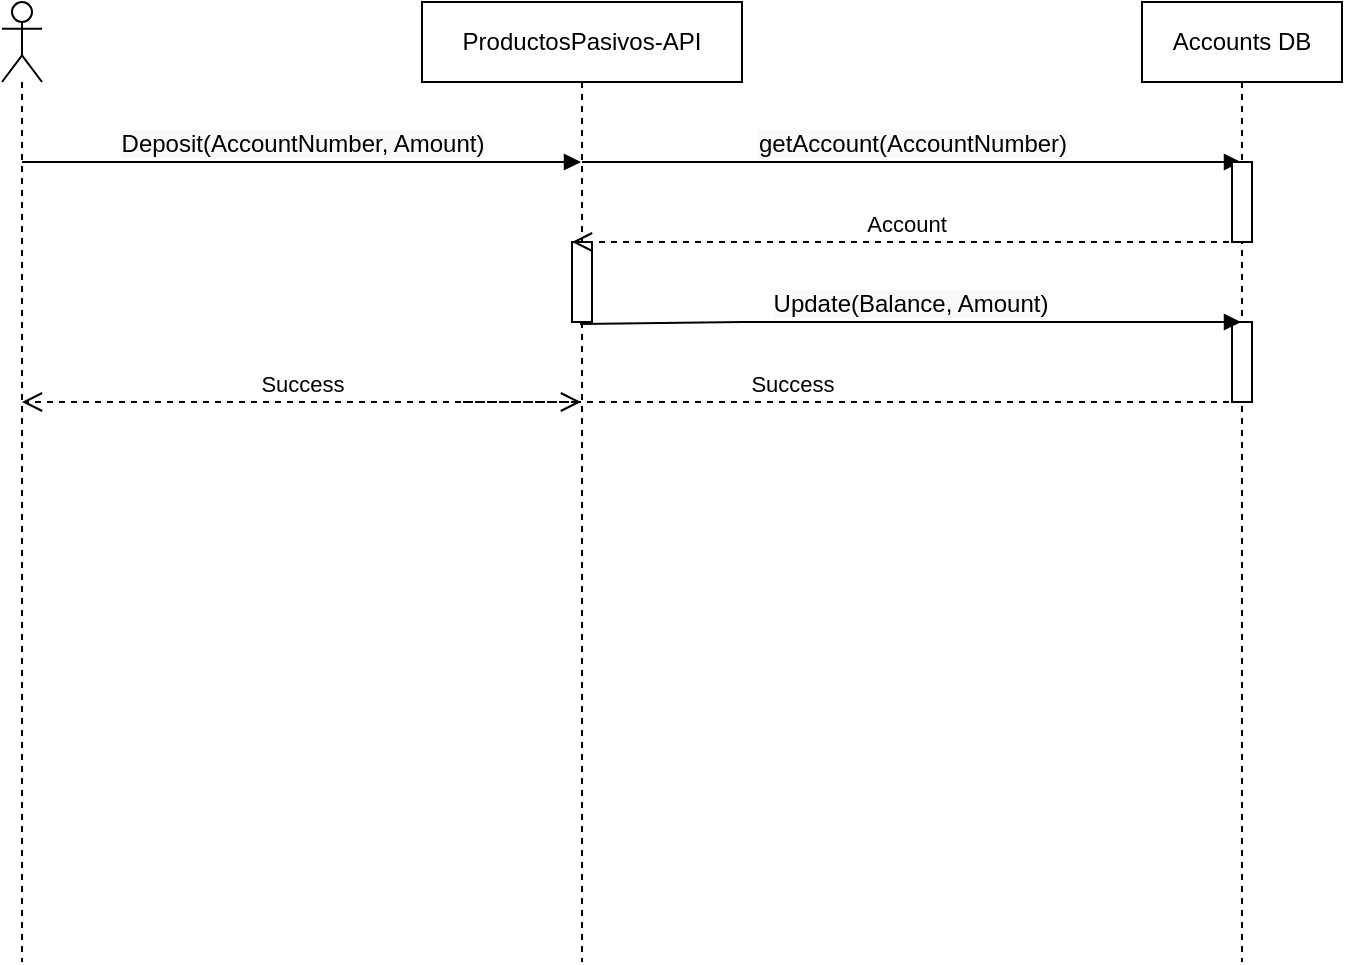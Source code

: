 <mxfile version="17.4.0" type="device" pages="6"><diagram id="jADV48lcS5AtwFZ64Nif" name="Deposit"><mxGraphModel dx="1422" dy="705" grid="1" gridSize="10" guides="1" tooltips="1" connect="1" arrows="1" fold="1" page="1" pageScale="1" pageWidth="827" pageHeight="1169" math="0" shadow="0"><root><mxCell id="0"/><mxCell id="1" parent="0"/><mxCell id="IIU8_re0UQuKT7ylKAtJ-34" value="" style="shape=umlLifeline;participant=umlActor;perimeter=lifelinePerimeter;whiteSpace=wrap;html=1;container=1;collapsible=0;recursiveResize=0;verticalAlign=top;spacingTop=36;outlineConnect=0;" parent="1" vertex="1"><mxGeometry x="70" y="80" width="20" height="480" as="geometry"/></mxCell><mxCell id="IIU8_re0UQuKT7ylKAtJ-37" value="&lt;span style=&quot;font-size: 12px ; background-color: rgb(248 , 249 , 250)&quot;&gt;Deposit(AccountNumber, Amount)&lt;/span&gt;" style="html=1;verticalAlign=bottom;endArrow=block;rounded=0;" parent="IIU8_re0UQuKT7ylKAtJ-34" target="IIU8_re0UQuKT7ylKAtJ-35" edge="1"><mxGeometry width="80" relative="1" as="geometry"><mxPoint x="10" y="80" as="sourcePoint"/><mxPoint x="90" y="80" as="targetPoint"/></mxGeometry></mxCell><mxCell id="IIU8_re0UQuKT7ylKAtJ-35" value="ProductosPasivos-API" style="shape=umlLifeline;perimeter=lifelinePerimeter;whiteSpace=wrap;html=1;container=1;collapsible=0;recursiveResize=0;outlineConnect=0;" parent="1" vertex="1"><mxGeometry x="280" y="80" width="160" height="480" as="geometry"/></mxCell><mxCell id="IIU8_re0UQuKT7ylKAtJ-53" value="" style="html=1;points=[];perimeter=orthogonalPerimeter;" parent="IIU8_re0UQuKT7ylKAtJ-35" vertex="1"><mxGeometry x="75" y="120" width="10" height="40" as="geometry"/></mxCell><mxCell id="IIU8_re0UQuKT7ylKAtJ-45" value="Account" style="html=1;verticalAlign=bottom;endArrow=open;dashed=1;endSize=8;rounded=0;" parent="IIU8_re0UQuKT7ylKAtJ-35" edge="1" source="IIU8_re0UQuKT7ylKAtJ-39"><mxGeometry relative="1" as="geometry"><mxPoint x="435" y="120" as="sourcePoint"/><mxPoint x="75" y="120" as="targetPoint"/><Array as="points"><mxPoint x="325.5" y="120"/></Array></mxGeometry></mxCell><mxCell id="IIU8_re0UQuKT7ylKAtJ-38" value="&lt;span style=&quot;font-size: 12px ; background-color: rgb(248 , 249 , 250)&quot;&gt;getAccount(AccountNumber)&lt;/span&gt;" style="html=1;verticalAlign=bottom;endArrow=block;rounded=0;" parent="1" source="IIU8_re0UQuKT7ylKAtJ-35" target="IIU8_re0UQuKT7ylKAtJ-39" edge="1"><mxGeometry width="80" relative="1" as="geometry"><mxPoint x="350" y="310" as="sourcePoint"/><mxPoint x="440" y="160" as="targetPoint"/><Array as="points"><mxPoint x="440" y="160"/></Array></mxGeometry></mxCell><mxCell id="IIU8_re0UQuKT7ylKAtJ-39" value="Accounts DB" style="shape=umlLifeline;perimeter=lifelinePerimeter;whiteSpace=wrap;html=1;container=1;collapsible=0;recursiveResize=0;outlineConnect=0;" parent="1" vertex="1"><mxGeometry x="640" y="80" width="100" height="480" as="geometry"/></mxCell><mxCell id="IIU8_re0UQuKT7ylKAtJ-49" value="" style="html=1;points=[];perimeter=orthogonalPerimeter;" parent="IIU8_re0UQuKT7ylKAtJ-39" vertex="1"><mxGeometry x="45" y="80" width="10" height="40" as="geometry"/></mxCell><mxCell id="IIU8_re0UQuKT7ylKAtJ-51" value="" style="html=1;points=[];perimeter=orthogonalPerimeter;" parent="IIU8_re0UQuKT7ylKAtJ-39" vertex="1"><mxGeometry x="45" y="160" width="10" height="40" as="geometry"/></mxCell><mxCell id="FLE7znfrv3AZgOjipRfU-1" value="Success" style="html=1;verticalAlign=bottom;endArrow=open;dashed=1;endSize=8;rounded=0;" parent="1" source="IIU8_re0UQuKT7ylKAtJ-35" edge="1" target="IIU8_re0UQuKT7ylKAtJ-34"><mxGeometry relative="1" as="geometry"><mxPoint x="640" y="319.5" as="sourcePoint"/><mxPoint x="80" y="320" as="targetPoint"/><Array as="points"><mxPoint x="120" y="280"/></Array></mxGeometry></mxCell><mxCell id="FLE7znfrv3AZgOjipRfU-2" value="Success" style="html=1;verticalAlign=bottom;endArrow=open;dashed=1;endSize=8;rounded=0;" parent="1" source="IIU8_re0UQuKT7ylKAtJ-39" target="IIU8_re0UQuKT7ylKAtJ-35" edge="1"><mxGeometry relative="1" as="geometry"><mxPoint x="469.5" y="320" as="sourcePoint"/><mxPoint x="290" y="360" as="targetPoint"/><Array as="points"><mxPoint x="330" y="280"/><mxPoint x="300" y="280"/></Array></mxGeometry></mxCell><mxCell id="IIU8_re0UQuKT7ylKAtJ-48" value="&lt;span style=&quot;font-size: 12px ; background-color: rgb(248 , 249 , 250)&quot;&gt;Update(Balance, Amount)&lt;/span&gt;" style="html=1;verticalAlign=bottom;endArrow=block;rounded=0;exitX=0.4;exitY=1.025;exitDx=0;exitDy=0;exitPerimeter=0;" parent="1" edge="1" target="IIU8_re0UQuKT7ylKAtJ-39" source="IIU8_re0UQuKT7ylKAtJ-53"><mxGeometry width="80" relative="1" as="geometry"><mxPoint x="290.0" y="240" as="sourcePoint"/><mxPoint x="469.69" y="240" as="targetPoint"/><Array as="points"><mxPoint x="440.19" y="240"/></Array></mxGeometry></mxCell></root></mxGraphModel></diagram><diagram name="Withdraw" id="G1UbAxa-VKERDLBDosMR"><mxGraphModel dx="1422" dy="705" grid="1" gridSize="10" guides="1" tooltips="1" connect="1" arrows="1" fold="1" page="1" pageScale="1" pageWidth="827" pageHeight="1169" math="0" shadow="0"><root><mxCell id="CAsDjKRmfx3a2foGD35a-0"/><mxCell id="CAsDjKRmfx3a2foGD35a-1" parent="CAsDjKRmfx3a2foGD35a-0"/><mxCell id="CAsDjKRmfx3a2foGD35a-2" value="" style="shape=umlLifeline;participant=umlActor;perimeter=lifelinePerimeter;whiteSpace=wrap;html=1;container=1;collapsible=0;recursiveResize=0;verticalAlign=top;spacingTop=36;outlineConnect=0;" vertex="1" parent="CAsDjKRmfx3a2foGD35a-1"><mxGeometry x="70" y="80" width="20" height="480" as="geometry"/></mxCell><mxCell id="CAsDjKRmfx3a2foGD35a-3" value="&lt;span style=&quot;font-size: 12px ; background-color: rgb(248 , 249 , 250)&quot;&gt;Withdraw(AccountNumber, Amount)&lt;/span&gt;" style="html=1;verticalAlign=bottom;endArrow=block;rounded=0;" edge="1" parent="CAsDjKRmfx3a2foGD35a-2" target="CAsDjKRmfx3a2foGD35a-4"><mxGeometry width="80" relative="1" as="geometry"><mxPoint x="10" y="80" as="sourcePoint"/><mxPoint x="90" y="80" as="targetPoint"/></mxGeometry></mxCell><mxCell id="CAsDjKRmfx3a2foGD35a-4" value="ProductosPasivos-API" style="shape=umlLifeline;perimeter=lifelinePerimeter;whiteSpace=wrap;html=1;container=1;collapsible=0;recursiveResize=0;outlineConnect=0;" vertex="1" parent="CAsDjKRmfx3a2foGD35a-1"><mxGeometry x="280" y="80" width="160" height="480" as="geometry"/></mxCell><mxCell id="CAsDjKRmfx3a2foGD35a-6" value="" style="html=1;points=[];perimeter=orthogonalPerimeter;" vertex="1" parent="CAsDjKRmfx3a2foGD35a-4"><mxGeometry x="75" y="120" width="10" height="40" as="geometry"/></mxCell><mxCell id="CAsDjKRmfx3a2foGD35a-11" value="Account" style="html=1;verticalAlign=bottom;endArrow=open;dashed=1;endSize=8;rounded=0;" edge="1" parent="CAsDjKRmfx3a2foGD35a-4" source="CAsDjKRmfx3a2foGD35a-8"><mxGeometry relative="1" as="geometry"><mxPoint x="440" y="120" as="sourcePoint"/><mxPoint x="80" y="120" as="targetPoint"/><Array as="points"><mxPoint x="330.5" y="120"/></Array></mxGeometry></mxCell><mxCell id="CAsDjKRmfx3a2foGD35a-7" value="&lt;span style=&quot;font-size: 12px ; background-color: rgb(248 , 249 , 250)&quot;&gt;getAccount(AccountNumber)&lt;/span&gt;" style="html=1;verticalAlign=bottom;endArrow=block;rounded=0;" edge="1" parent="CAsDjKRmfx3a2foGD35a-1" source="CAsDjKRmfx3a2foGD35a-4" target="CAsDjKRmfx3a2foGD35a-8"><mxGeometry width="80" relative="1" as="geometry"><mxPoint x="350" y="310" as="sourcePoint"/><mxPoint x="440" y="160" as="targetPoint"/><Array as="points"><mxPoint x="440" y="160"/></Array></mxGeometry></mxCell><mxCell id="CAsDjKRmfx3a2foGD35a-8" value="Accounts DB" style="shape=umlLifeline;perimeter=lifelinePerimeter;whiteSpace=wrap;html=1;container=1;collapsible=0;recursiveResize=0;outlineConnect=0;" vertex="1" parent="CAsDjKRmfx3a2foGD35a-1"><mxGeometry x="640" y="80" width="100" height="480" as="geometry"/></mxCell><mxCell id="CAsDjKRmfx3a2foGD35a-9" value="" style="html=1;points=[];perimeter=orthogonalPerimeter;" vertex="1" parent="CAsDjKRmfx3a2foGD35a-8"><mxGeometry x="45" y="80" width="10" height="40" as="geometry"/></mxCell><mxCell id="CAsDjKRmfx3a2foGD35a-10" value="" style="html=1;points=[];perimeter=orthogonalPerimeter;" vertex="1" parent="CAsDjKRmfx3a2foGD35a-8"><mxGeometry x="45" y="160" width="10" height="40" as="geometry"/></mxCell><mxCell id="CAsDjKRmfx3a2foGD35a-12" value="Success" style="html=1;verticalAlign=bottom;endArrow=open;dashed=1;endSize=8;rounded=0;" edge="1" parent="CAsDjKRmfx3a2foGD35a-1" source="CAsDjKRmfx3a2foGD35a-4" target="CAsDjKRmfx3a2foGD35a-2"><mxGeometry relative="1" as="geometry"><mxPoint x="640" y="319.5" as="sourcePoint"/><mxPoint x="80" y="320" as="targetPoint"/><Array as="points"><mxPoint x="120" y="280"/></Array></mxGeometry></mxCell><mxCell id="CAsDjKRmfx3a2foGD35a-5" value="&lt;span style=&quot;font-size: 12px ; background-color: rgb(248 , 249 , 250)&quot;&gt;Update(Balance, Amount)&lt;/span&gt;" style="html=1;verticalAlign=bottom;endArrow=block;rounded=0;exitX=-0.1;exitY=1.025;exitDx=0;exitDy=0;exitPerimeter=0;" edge="1" parent="CAsDjKRmfx3a2foGD35a-1" target="CAsDjKRmfx3a2foGD35a-8" source="CAsDjKRmfx3a2foGD35a-6"><mxGeometry width="80" relative="1" as="geometry"><mxPoint x="290.0" y="240" as="sourcePoint"/><mxPoint x="469.69" y="240" as="targetPoint"/><Array as="points"><mxPoint x="440.19" y="240"/></Array></mxGeometry></mxCell><mxCell id="FiLESwTe3Sxp5HYaal9S-0" value="Success" style="html=1;verticalAlign=bottom;endArrow=open;dashed=1;endSize=8;rounded=0;" edge="1" parent="CAsDjKRmfx3a2foGD35a-1" source="CAsDjKRmfx3a2foGD35a-8"><mxGeometry relative="1" as="geometry"><mxPoint x="560" y="280" as="sourcePoint"/><mxPoint x="360" y="280" as="targetPoint"/><Array as="points"><mxPoint x="360.5" y="280"/></Array></mxGeometry></mxCell></root></mxGraphModel></diagram><diagram name="PagoProductoCredito" id="Q-XbDgGQVT1SLdAQMmJD"><mxGraphModel dx="1422" dy="705" grid="1" gridSize="10" guides="1" tooltips="1" connect="1" arrows="1" fold="1" page="1" pageScale="1" pageWidth="827" pageHeight="1169" math="0" shadow="0"><root><mxCell id="AGVw94MIjtVQhiRVfBnB-0"/><mxCell id="AGVw94MIjtVQhiRVfBnB-1" parent="AGVw94MIjtVQhiRVfBnB-0"/><mxCell id="AGVw94MIjtVQhiRVfBnB-2" value="" style="shape=umlLifeline;participant=umlActor;perimeter=lifelinePerimeter;whiteSpace=wrap;html=1;container=1;collapsible=0;recursiveResize=0;verticalAlign=top;spacingTop=36;outlineConnect=0;" parent="AGVw94MIjtVQhiRVfBnB-1" vertex="1"><mxGeometry x="70" y="80" width="20" height="480" as="geometry"/></mxCell><mxCell id="AGVw94MIjtVQhiRVfBnB-7" value="Productos Activos-API" style="shape=umlLifeline;perimeter=lifelinePerimeter;whiteSpace=wrap;html=1;container=1;collapsible=0;recursiveResize=0;outlineConnect=0;" parent="AGVw94MIjtVQhiRVfBnB-1" vertex="1"><mxGeometry x="280" y="80" width="160" height="480" as="geometry"/></mxCell><mxCell id="AGVw94MIjtVQhiRVfBnB-9" value="" style="html=1;points=[];perimeter=orthogonalPerimeter;" parent="AGVw94MIjtVQhiRVfBnB-7" vertex="1"><mxGeometry x="75" y="120" width="10" height="40" as="geometry"/></mxCell><mxCell id="AGVw94MIjtVQhiRVfBnB-3" value="&lt;span style=&quot;font-size: 12px ; background-color: rgb(248 , 249 , 250)&quot;&gt;PayCredit(CardNumber, Amount)&lt;/span&gt;" style="html=1;verticalAlign=bottom;endArrow=block;rounded=0;" parent="AGVw94MIjtVQhiRVfBnB-7" edge="1"><mxGeometry width="80" relative="1" as="geometry"><mxPoint x="-200" y="80" as="sourcePoint"/><mxPoint x="80" y="80" as="targetPoint"/></mxGeometry></mxCell><mxCell id="AGVw94MIjtVQhiRVfBnB-15" value="Credit DB" style="shape=umlLifeline;perimeter=lifelinePerimeter;whiteSpace=wrap;html=1;container=1;collapsible=0;recursiveResize=0;outlineConnect=0;" parent="AGVw94MIjtVQhiRVfBnB-1" vertex="1"><mxGeometry x="640" y="80" width="100" height="480" as="geometry"/></mxCell><mxCell id="AGVw94MIjtVQhiRVfBnB-16" value="" style="html=1;points=[];perimeter=orthogonalPerimeter;" parent="AGVw94MIjtVQhiRVfBnB-15" vertex="1"><mxGeometry x="45" y="160" width="10" height="40" as="geometry"/></mxCell><mxCell id="AGVw94MIjtVQhiRVfBnB-10" value="&lt;span style=&quot;font-size: 12px ; background-color: rgb(248 , 249 , 250)&quot;&gt;getCard(CardNumber)&lt;/span&gt;" style="html=1;verticalAlign=bottom;endArrow=block;rounded=0;" parent="AGVw94MIjtVQhiRVfBnB-15" target="AGVw94MIjtVQhiRVfBnB-15" edge="1"><mxGeometry width="80" relative="1" as="geometry"><mxPoint x="-280" y="80" as="sourcePoint"/><mxPoint x="80" y="80" as="targetPoint"/><Array as="points"><mxPoint x="-129.5" y="80"/></Array></mxGeometry></mxCell><mxCell id="AGVw94MIjtVQhiRVfBnB-17" value="Card" style="html=1;verticalAlign=bottom;endArrow=open;dashed=1;endSize=8;rounded=0;" parent="AGVw94MIjtVQhiRVfBnB-1" edge="1"><mxGeometry relative="1" as="geometry"><mxPoint x="690" y="200" as="sourcePoint"/><mxPoint x="360" y="200" as="targetPoint"/><Array as="points"><mxPoint x="580.5" y="200"/></Array></mxGeometry></mxCell><mxCell id="AGVw94MIjtVQhiRVfBnB-18" value="Success" style="html=1;verticalAlign=bottom;endArrow=open;dashed=1;endSize=8;rounded=0;" parent="AGVw94MIjtVQhiRVfBnB-1" source="AGVw94MIjtVQhiRVfBnB-15" target="AGVw94MIjtVQhiRVfBnB-7" edge="1"><mxGeometry relative="1" as="geometry"><mxPoint x="470" y="319.5" as="sourcePoint"/><mxPoint x="390" y="319.5" as="targetPoint"/><Array as="points"><mxPoint x="470" y="280"/></Array></mxGeometry></mxCell><mxCell id="AGVw94MIjtVQhiRVfBnB-19" value="Success" style="html=1;verticalAlign=bottom;endArrow=open;dashed=1;endSize=8;rounded=0;" parent="AGVw94MIjtVQhiRVfBnB-1" edge="1"><mxGeometry relative="1" as="geometry"><mxPoint x="360" y="280" as="sourcePoint"/><mxPoint x="80" y="280" as="targetPoint"/></mxGeometry></mxCell><mxCell id="AGVw94MIjtVQhiRVfBnB-8" value="&lt;span style=&quot;font-size: 12px ; background-color: rgb(248 , 249 , 250)&quot;&gt;Update(ProductoCredito, Amount)&lt;/span&gt;" style="html=1;verticalAlign=bottom;endArrow=block;rounded=0;exitX=0.5;exitY=1.025;exitDx=0;exitDy=0;exitPerimeter=0;" parent="AGVw94MIjtVQhiRVfBnB-1" target="AGVw94MIjtVQhiRVfBnB-15" edge="1" source="AGVw94MIjtVQhiRVfBnB-9"><mxGeometry width="80" relative="1" as="geometry"><mxPoint x="330.0" y="280" as="sourcePoint"/><mxPoint x="509.69" y="280" as="targetPoint"/><Array as="points"><mxPoint x="360" y="240"/><mxPoint x="440" y="240"/></Array></mxGeometry></mxCell></root></mxGraphModel></diagram><diagram name="CargarConsumo" id="FzvlFr6Bew682wjNPYkH"><mxGraphModel dx="1422" dy="705" grid="1" gridSize="10" guides="1" tooltips="1" connect="1" arrows="1" fold="1" page="1" pageScale="1" pageWidth="827" pageHeight="1169" math="0" shadow="0"><root><mxCell id="cGF45Nqz28GE22uqTIMJ-0"/><mxCell id="cGF45Nqz28GE22uqTIMJ-1" parent="cGF45Nqz28GE22uqTIMJ-0"/><mxCell id="cGF45Nqz28GE22uqTIMJ-2" value="" style="shape=umlLifeline;participant=umlActor;perimeter=lifelinePerimeter;whiteSpace=wrap;html=1;container=1;collapsible=0;recursiveResize=0;verticalAlign=top;spacingTop=36;outlineConnect=0;" vertex="1" parent="cGF45Nqz28GE22uqTIMJ-1"><mxGeometry x="70" y="80" width="20" height="480" as="geometry"/></mxCell><mxCell id="cGF45Nqz28GE22uqTIMJ-3" value="Productos Activos-API" style="shape=umlLifeline;perimeter=lifelinePerimeter;whiteSpace=wrap;html=1;container=1;collapsible=0;recursiveResize=0;outlineConnect=0;" vertex="1" parent="cGF45Nqz28GE22uqTIMJ-1"><mxGeometry x="280" y="80" width="160" height="480" as="geometry"/></mxCell><mxCell id="cGF45Nqz28GE22uqTIMJ-4" value="" style="html=1;points=[];perimeter=orthogonalPerimeter;" vertex="1" parent="cGF45Nqz28GE22uqTIMJ-3"><mxGeometry x="75" y="120" width="10" height="40" as="geometry"/></mxCell><mxCell id="cGF45Nqz28GE22uqTIMJ-5" value="&lt;span style=&quot;font-size: 12px ; background-color: rgb(248 , 249 , 250)&quot;&gt;ChargeConsumption(CardNumber, Amount)&lt;/span&gt;" style="html=1;verticalAlign=bottom;endArrow=block;rounded=0;" edge="1" parent="cGF45Nqz28GE22uqTIMJ-3"><mxGeometry width="80" relative="1" as="geometry"><mxPoint x="-200" y="80" as="sourcePoint"/><mxPoint x="80" y="80" as="targetPoint"/></mxGeometry></mxCell><mxCell id="cGF45Nqz28GE22uqTIMJ-6" value="Credit DB" style="shape=umlLifeline;perimeter=lifelinePerimeter;whiteSpace=wrap;html=1;container=1;collapsible=0;recursiveResize=0;outlineConnect=0;" vertex="1" parent="cGF45Nqz28GE22uqTIMJ-1"><mxGeometry x="640" y="80" width="100" height="480" as="geometry"/></mxCell><mxCell id="cGF45Nqz28GE22uqTIMJ-7" value="" style="html=1;points=[];perimeter=orthogonalPerimeter;" vertex="1" parent="cGF45Nqz28GE22uqTIMJ-6"><mxGeometry x="45" y="160" width="10" height="40" as="geometry"/></mxCell><mxCell id="cGF45Nqz28GE22uqTIMJ-8" value="&lt;span style=&quot;font-size: 12px ; background-color: rgb(248 , 249 , 250)&quot;&gt;getCard(CardNumber)&lt;/span&gt;" style="html=1;verticalAlign=bottom;endArrow=block;rounded=0;" edge="1" parent="cGF45Nqz28GE22uqTIMJ-6" target="cGF45Nqz28GE22uqTIMJ-6"><mxGeometry width="80" relative="1" as="geometry"><mxPoint x="-280" y="80" as="sourcePoint"/><mxPoint x="80" y="80" as="targetPoint"/><Array as="points"><mxPoint x="-129.5" y="80"/></Array></mxGeometry></mxCell><mxCell id="cGF45Nqz28GE22uqTIMJ-9" value="Card" style="html=1;verticalAlign=bottom;endArrow=open;dashed=1;endSize=8;rounded=0;" edge="1" parent="cGF45Nqz28GE22uqTIMJ-1"><mxGeometry relative="1" as="geometry"><mxPoint x="690" y="200" as="sourcePoint"/><mxPoint x="360" y="200" as="targetPoint"/><Array as="points"><mxPoint x="580.5" y="200"/></Array></mxGeometry></mxCell><mxCell id="cGF45Nqz28GE22uqTIMJ-10" value="Success" style="html=1;verticalAlign=bottom;endArrow=open;dashed=1;endSize=8;rounded=0;" edge="1" parent="cGF45Nqz28GE22uqTIMJ-1" source="cGF45Nqz28GE22uqTIMJ-6" target="cGF45Nqz28GE22uqTIMJ-3"><mxGeometry relative="1" as="geometry"><mxPoint x="470" y="319.5" as="sourcePoint"/><mxPoint x="390" y="319.5" as="targetPoint"/><Array as="points"><mxPoint x="470" y="280"/></Array></mxGeometry></mxCell><mxCell id="cGF45Nqz28GE22uqTIMJ-11" value="Success" style="html=1;verticalAlign=bottom;endArrow=open;dashed=1;endSize=8;rounded=0;" edge="1" parent="cGF45Nqz28GE22uqTIMJ-1"><mxGeometry relative="1" as="geometry"><mxPoint x="360" y="280" as="sourcePoint"/><mxPoint x="80" y="280" as="targetPoint"/></mxGeometry></mxCell><mxCell id="cGF45Nqz28GE22uqTIMJ-12" value="&lt;span style=&quot;font-size: 12px ; background-color: rgb(248 , 249 , 250)&quot;&gt;Update(ChargeConsumption, Amount)&lt;/span&gt;" style="html=1;verticalAlign=bottom;endArrow=block;rounded=0;exitX=0.5;exitY=1.025;exitDx=0;exitDy=0;exitPerimeter=0;" edge="1" parent="cGF45Nqz28GE22uqTIMJ-1" source="cGF45Nqz28GE22uqTIMJ-4" target="cGF45Nqz28GE22uqTIMJ-6"><mxGeometry width="80" relative="1" as="geometry"><mxPoint x="330.0" y="280" as="sourcePoint"/><mxPoint x="509.69" y="280" as="targetPoint"/><Array as="points"><mxPoint x="360" y="240"/><mxPoint x="440" y="240"/></Array></mxGeometry></mxCell></root></mxGraphModel></diagram><diagram name="CheckBalance" id="yNdC1byxnnc9wG_GDxZR"><mxGraphModel dx="1422" dy="705" grid="1" gridSize="10" guides="1" tooltips="1" connect="1" arrows="1" fold="1" page="1" pageScale="1" pageWidth="827" pageHeight="1169" math="0" shadow="0"><root><mxCell id="gIqyFuHmKoq1tYUea_ZL-0"/><mxCell id="gIqyFuHmKoq1tYUea_ZL-1" parent="gIqyFuHmKoq1tYUea_ZL-0"/><mxCell id="gIqyFuHmKoq1tYUea_ZL-2" value="" style="shape=umlLifeline;participant=umlActor;perimeter=lifelinePerimeter;whiteSpace=wrap;html=1;container=1;collapsible=0;recursiveResize=0;verticalAlign=top;spacingTop=36;outlineConnect=0;" parent="gIqyFuHmKoq1tYUea_ZL-1" vertex="1"><mxGeometry x="70" y="80" width="20" height="480" as="geometry"/></mxCell><mxCell id="gIqyFuHmKoq1tYUea_ZL-3" value="&lt;span style=&quot;font-size: 12px ; background-color: rgb(248 , 249 , 250)&quot;&gt;CheckBalance(AccountNumber/CardNumber)&lt;/span&gt;" style="html=1;verticalAlign=bottom;endArrow=block;rounded=0;" parent="gIqyFuHmKoq1tYUea_ZL-2" target="gIqyFuHmKoq1tYUea_ZL-4" edge="1"><mxGeometry width="80" relative="1" as="geometry"><mxPoint x="10" y="80" as="sourcePoint"/><mxPoint x="90" y="80" as="targetPoint"/></mxGeometry></mxCell><mxCell id="gIqyFuHmKoq1tYUea_ZL-4" value="Productos Pasivos/Activos-API" style="shape=umlLifeline;perimeter=lifelinePerimeter;whiteSpace=wrap;html=1;container=1;collapsible=0;recursiveResize=0;outlineConnect=0;" parent="gIqyFuHmKoq1tYUea_ZL-1" vertex="1"><mxGeometry x="280" y="80" width="120" height="480" as="geometry"/></mxCell><mxCell id="gIqyFuHmKoq1tYUea_ZL-6" value="" style="html=1;points=[];perimeter=orthogonalPerimeter;" parent="gIqyFuHmKoq1tYUea_ZL-4" vertex="1"><mxGeometry x="55" y="80" width="10" height="40" as="geometry"/></mxCell><mxCell id="gIqyFuHmKoq1tYUea_ZL-17" value="Balance" style="html=1;verticalAlign=bottom;endArrow=open;dashed=1;endSize=8;rounded=0;" parent="gIqyFuHmKoq1tYUea_ZL-4" edge="1" source="gIqyFuHmKoq1tYUea_ZL-11"><mxGeometry relative="1" as="geometry"><mxPoint x="415" y="120" as="sourcePoint"/><mxPoint x="55" y="120" as="targetPoint"/><Array as="points"><mxPoint x="305.5" y="120"/></Array></mxGeometry></mxCell><mxCell id="gIqyFuHmKoq1tYUea_ZL-10" value="&lt;span style=&quot;font-size: 12px ; background-color: rgb(248 , 249 , 250)&quot;&gt;getBalance(AccountNumber/CardNumber)&lt;/span&gt;" style="html=1;verticalAlign=bottom;endArrow=block;rounded=0;" parent="gIqyFuHmKoq1tYUea_ZL-1" source="gIqyFuHmKoq1tYUea_ZL-4" target="gIqyFuHmKoq1tYUea_ZL-11" edge="1"><mxGeometry width="80" relative="1" as="geometry"><mxPoint x="350" y="310" as="sourcePoint"/><mxPoint x="440" y="160" as="targetPoint"/><Array as="points"><mxPoint x="440" y="160"/></Array></mxGeometry></mxCell><mxCell id="gIqyFuHmKoq1tYUea_ZL-11" value="Product/Credit DB" style="shape=umlLifeline;perimeter=lifelinePerimeter;whiteSpace=wrap;html=1;container=1;collapsible=0;recursiveResize=0;outlineConnect=0;" parent="gIqyFuHmKoq1tYUea_ZL-1" vertex="1"><mxGeometry x="600" y="80" width="120" height="480" as="geometry"/></mxCell><mxCell id="gIqyFuHmKoq1tYUea_ZL-13" value="" style="html=1;points=[];perimeter=orthogonalPerimeter;" parent="gIqyFuHmKoq1tYUea_ZL-11" vertex="1"><mxGeometry x="55" y="80" width="10" height="40" as="geometry"/></mxCell><mxCell id="93_iPmCwb_kE9Um4nwAa-0" value="Balance" style="html=1;verticalAlign=bottom;endArrow=open;dashed=1;endSize=8;rounded=0;" parent="gIqyFuHmKoq1tYUea_ZL-1" edge="1"><mxGeometry relative="1" as="geometry"><mxPoint x="340" y="200" as="sourcePoint"/><mxPoint x="80" y="200" as="targetPoint"/><Array as="points"><mxPoint x="170.5" y="200"/></Array></mxGeometry></mxCell></root></mxGraphModel></diagram><diagram name="CheckMovements" id="YIQH_jjmMO6CGHrikejd"><mxGraphModel dx="1422" dy="762" grid="1" gridSize="10" guides="1" tooltips="1" connect="1" arrows="1" fold="1" page="1" pageScale="1" pageWidth="827" pageHeight="1169" math="0" shadow="0"><root><mxCell id="BRFsZU9l2Tk5yLwglZSc-0"/><mxCell id="BRFsZU9l2Tk5yLwglZSc-1" parent="BRFsZU9l2Tk5yLwglZSc-0"/><mxCell id="BRFsZU9l2Tk5yLwglZSc-2" value="" style="shape=umlLifeline;participant=umlActor;perimeter=lifelinePerimeter;whiteSpace=wrap;html=1;container=1;collapsible=0;recursiveResize=0;verticalAlign=top;spacingTop=36;outlineConnect=0;" parent="BRFsZU9l2Tk5yLwglZSc-1" vertex="1"><mxGeometry x="70" y="80" width="20" height="480" as="geometry"/></mxCell><mxCell id="BRFsZU9l2Tk5yLwglZSc-3" value="&lt;span style=&quot;font-size: 12px ; background-color: rgb(248 , 249 , 250)&quot;&gt;CheckMovement(AccountNumber/CardNumber)&lt;/span&gt;" style="html=1;verticalAlign=bottom;endArrow=block;rounded=0;" parent="BRFsZU9l2Tk5yLwglZSc-2" target="BRFsZU9l2Tk5yLwglZSc-4" edge="1"><mxGeometry width="80" relative="1" as="geometry"><mxPoint x="10" y="80" as="sourcePoint"/><mxPoint x="90" y="80" as="targetPoint"/></mxGeometry></mxCell><mxCell id="BRFsZU9l2Tk5yLwglZSc-4" value="Movement-API" style="shape=umlLifeline;perimeter=lifelinePerimeter;whiteSpace=wrap;html=1;container=1;collapsible=0;recursiveResize=0;outlineConnect=0;" parent="BRFsZU9l2Tk5yLwglZSc-1" vertex="1"><mxGeometry x="280" y="80" width="120" height="480" as="geometry"/></mxCell><mxCell id="BRFsZU9l2Tk5yLwglZSc-5" value="" style="html=1;points=[];perimeter=orthogonalPerimeter;" parent="BRFsZU9l2Tk5yLwglZSc-4" vertex="1"><mxGeometry x="55" y="80" width="10" height="40" as="geometry"/></mxCell><mxCell id="BRFsZU9l2Tk5yLwglZSc-11" value="Movements" style="html=1;verticalAlign=bottom;endArrow=open;dashed=1;endSize=8;rounded=0;" parent="BRFsZU9l2Tk5yLwglZSc-4" edge="1" source="BRFsZU9l2Tk5yLwglZSc-7"><mxGeometry relative="1" as="geometry"><mxPoint x="420" y="120" as="sourcePoint"/><mxPoint x="60" y="120" as="targetPoint"/><Array as="points"><mxPoint x="310.5" y="120"/></Array></mxGeometry></mxCell><mxCell id="BRFsZU9l2Tk5yLwglZSc-6" value="&lt;span style=&quot;font-size: 12px ; background-color: rgb(248 , 249 , 250)&quot;&gt;getMovement(AccountNumber/CardNumber)&lt;/span&gt;" style="html=1;verticalAlign=bottom;endArrow=block;rounded=0;" parent="BRFsZU9l2Tk5yLwglZSc-1" source="BRFsZU9l2Tk5yLwglZSc-4" target="BRFsZU9l2Tk5yLwglZSc-7" edge="1"><mxGeometry width="80" relative="1" as="geometry"><mxPoint x="350" y="310" as="sourcePoint"/><mxPoint x="440" y="160" as="targetPoint"/><Array as="points"><mxPoint x="440" y="160"/></Array></mxGeometry></mxCell><mxCell id="BRFsZU9l2Tk5yLwglZSc-7" value="Movement DB" style="shape=umlLifeline;perimeter=lifelinePerimeter;whiteSpace=wrap;html=1;container=1;collapsible=0;recursiveResize=0;outlineConnect=0;" parent="BRFsZU9l2Tk5yLwglZSc-1" vertex="1"><mxGeometry x="600" y="80" width="100" height="480" as="geometry"/></mxCell><mxCell id="BRFsZU9l2Tk5yLwglZSc-9" value="" style="html=1;points=[];perimeter=orthogonalPerimeter;" parent="BRFsZU9l2Tk5yLwglZSc-7" vertex="1"><mxGeometry x="45" y="80" width="10" height="40" as="geometry"/></mxCell><mxCell id="BRFsZU9l2Tk5yLwglZSc-12" value="Movements" style="html=1;verticalAlign=bottom;endArrow=open;dashed=1;endSize=8;rounded=0;" parent="BRFsZU9l2Tk5yLwglZSc-1" edge="1" source="BRFsZU9l2Tk5yLwglZSc-4"><mxGeometry relative="1" as="geometry"><mxPoint x="290" y="200" as="sourcePoint"/><mxPoint x="80" y="200" as="targetPoint"/><Array as="points"><mxPoint x="170.5" y="200"/></Array></mxGeometry></mxCell></root></mxGraphModel></diagram></mxfile>